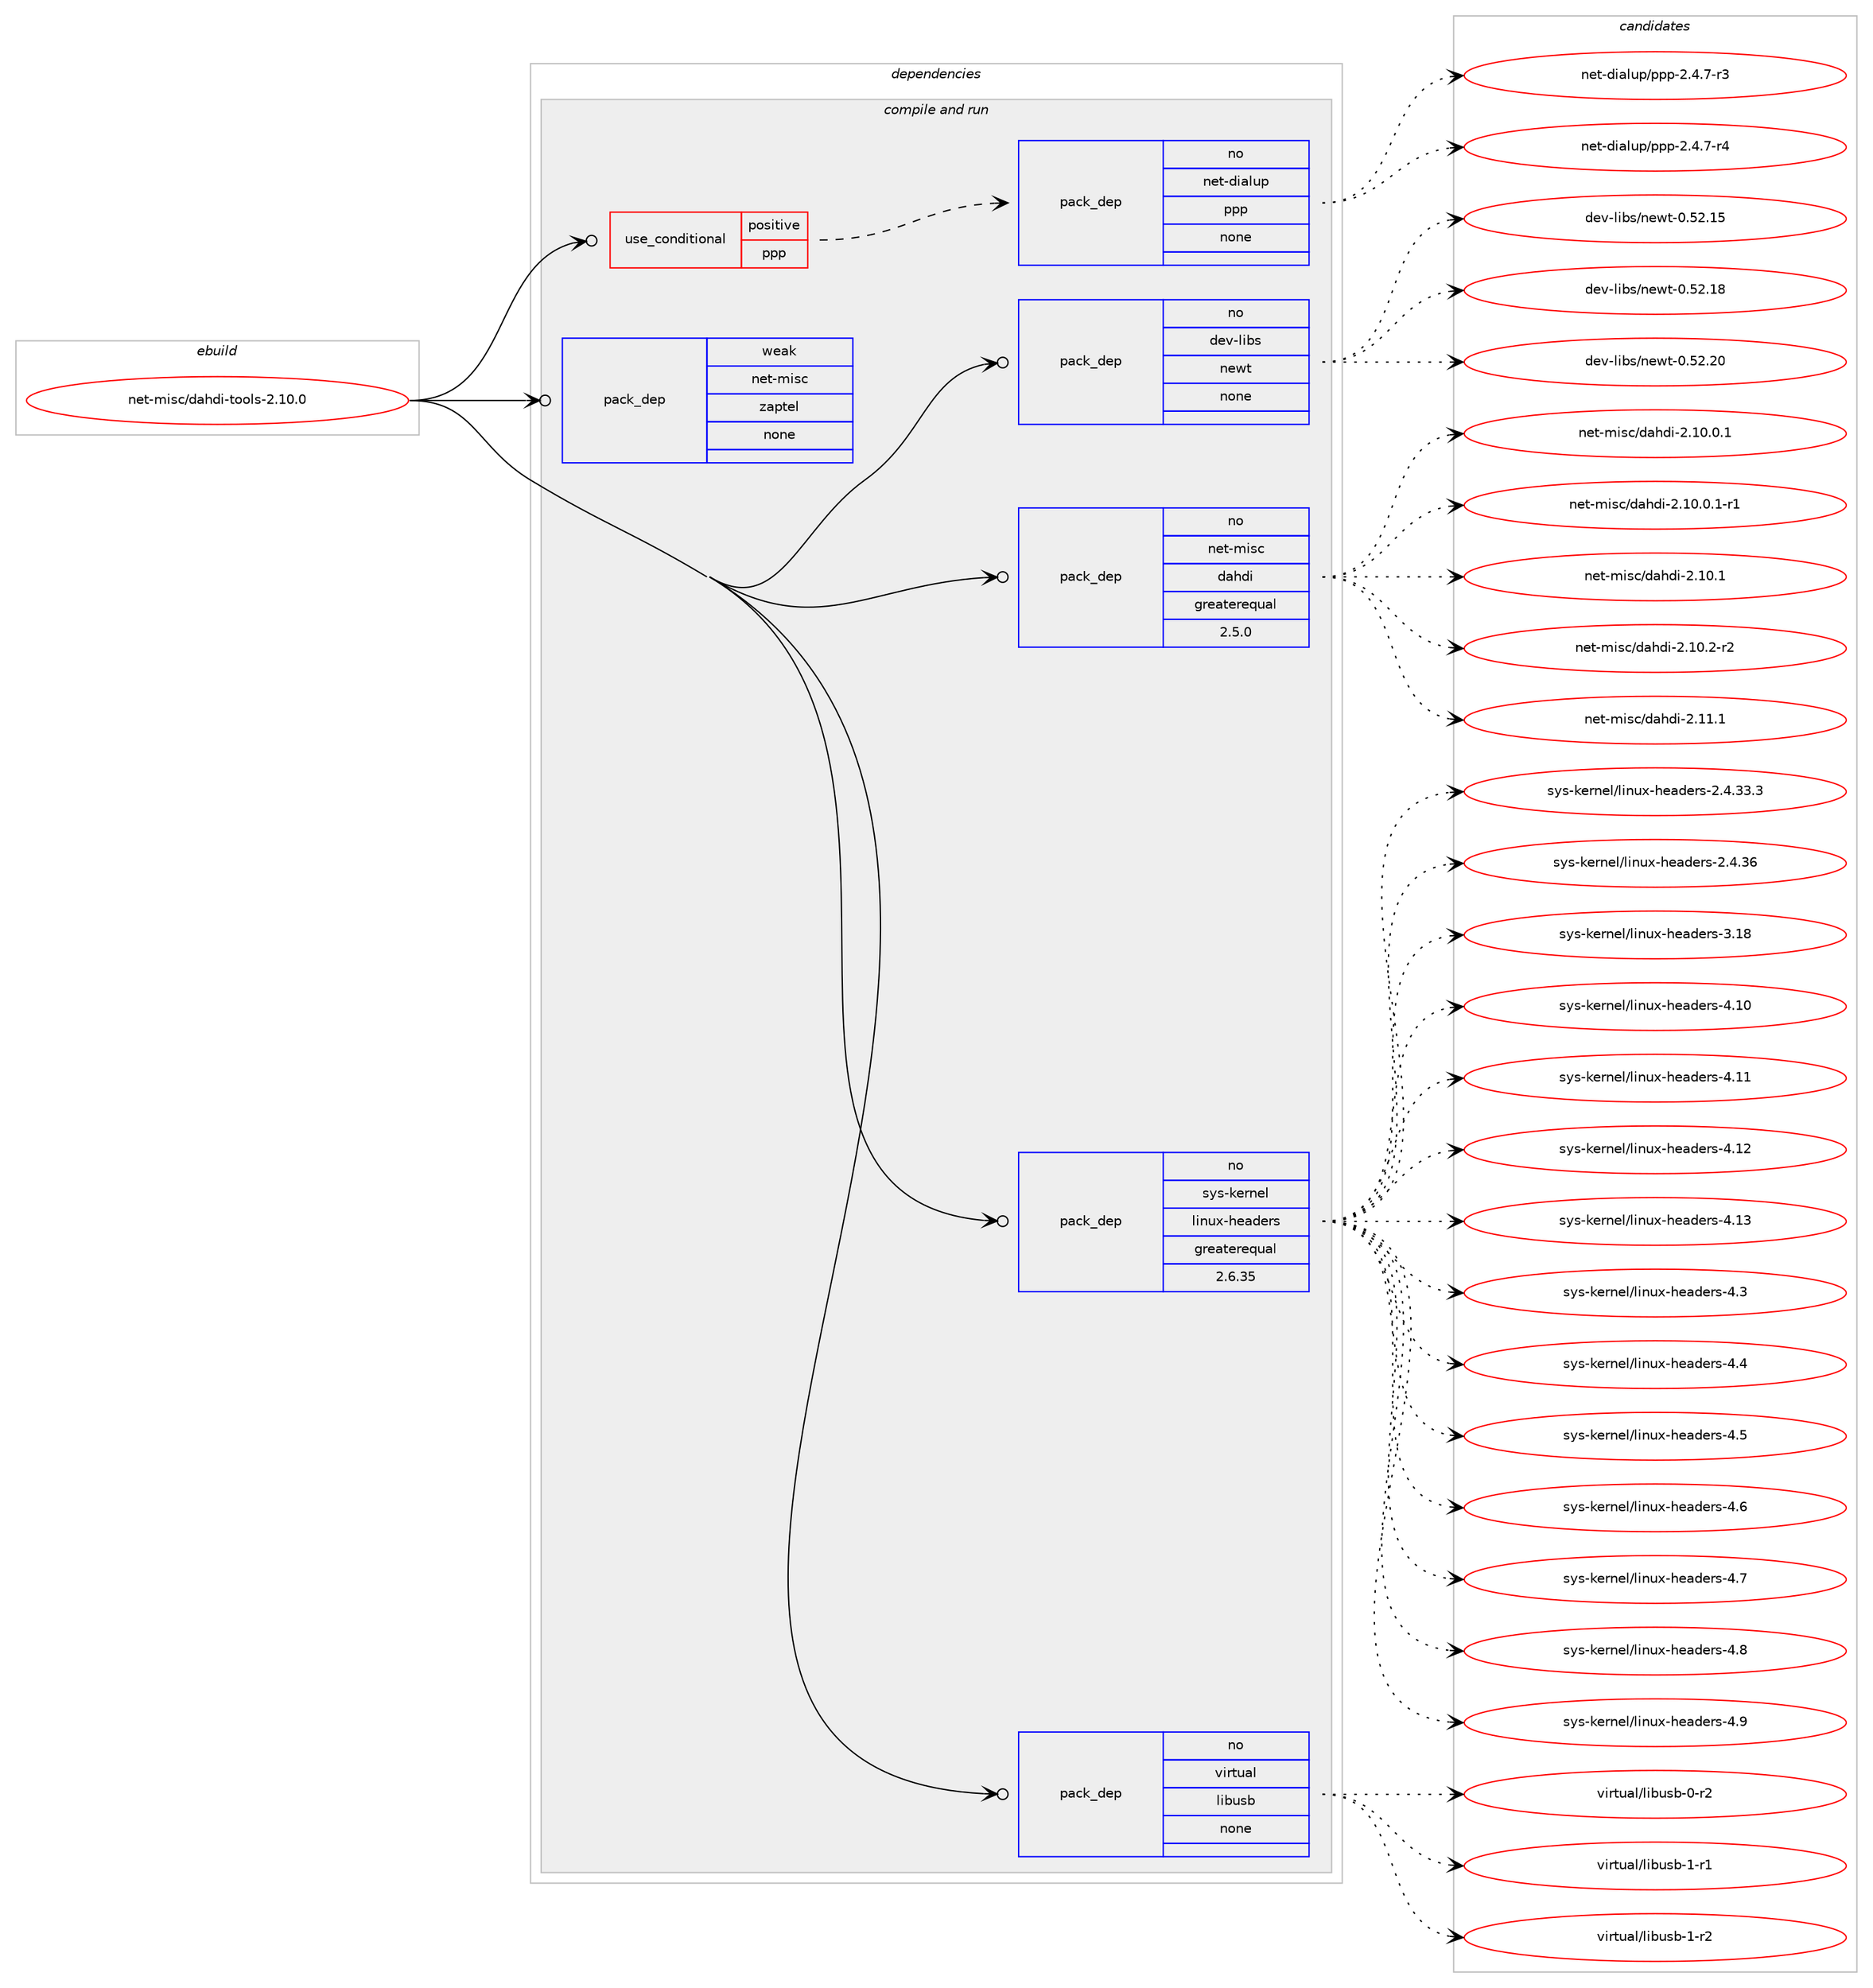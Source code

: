 digraph prolog {

# *************
# Graph options
# *************

newrank=true;
concentrate=true;
compound=true;
graph [rankdir=LR,fontname=Helvetica,fontsize=10,ranksep=1.5];#, ranksep=2.5, nodesep=0.2];
edge  [arrowhead=vee];
node  [fontname=Helvetica,fontsize=10];

# **********
# The ebuild
# **********

subgraph cluster_leftcol {
color=gray;
rank=same;
label=<<i>ebuild</i>>;
id [label="net-misc/dahdi-tools-2.10.0", color=red, width=4, href="../net-misc/dahdi-tools-2.10.0.svg"];
}

# ****************
# The dependencies
# ****************

subgraph cluster_midcol {
color=gray;
label=<<i>dependencies</i>>;
subgraph cluster_compile {
fillcolor="#eeeeee";
style=filled;
label=<<i>compile</i>>;
}
subgraph cluster_compileandrun {
fillcolor="#eeeeee";
style=filled;
label=<<i>compile and run</i>>;
subgraph cond105220 {
dependency424731 [label=<<TABLE BORDER="0" CELLBORDER="1" CELLSPACING="0" CELLPADDING="4"><TR><TD ROWSPAN="3" CELLPADDING="10">use_conditional</TD></TR><TR><TD>positive</TD></TR><TR><TD>ppp</TD></TR></TABLE>>, shape=none, color=red];
subgraph pack312326 {
dependency424732 [label=<<TABLE BORDER="0" CELLBORDER="1" CELLSPACING="0" CELLPADDING="4" WIDTH="220"><TR><TD ROWSPAN="6" CELLPADDING="30">pack_dep</TD></TR><TR><TD WIDTH="110">no</TD></TR><TR><TD>net-dialup</TD></TR><TR><TD>ppp</TD></TR><TR><TD>none</TD></TR><TR><TD></TD></TR></TABLE>>, shape=none, color=blue];
}
dependency424731:e -> dependency424732:w [weight=20,style="dashed",arrowhead="vee"];
}
id:e -> dependency424731:w [weight=20,style="solid",arrowhead="odotvee"];
subgraph pack312327 {
dependency424733 [label=<<TABLE BORDER="0" CELLBORDER="1" CELLSPACING="0" CELLPADDING="4" WIDTH="220"><TR><TD ROWSPAN="6" CELLPADDING="30">pack_dep</TD></TR><TR><TD WIDTH="110">no</TD></TR><TR><TD>dev-libs</TD></TR><TR><TD>newt</TD></TR><TR><TD>none</TD></TR><TR><TD></TD></TR></TABLE>>, shape=none, color=blue];
}
id:e -> dependency424733:w [weight=20,style="solid",arrowhead="odotvee"];
subgraph pack312328 {
dependency424734 [label=<<TABLE BORDER="0" CELLBORDER="1" CELLSPACING="0" CELLPADDING="4" WIDTH="220"><TR><TD ROWSPAN="6" CELLPADDING="30">pack_dep</TD></TR><TR><TD WIDTH="110">no</TD></TR><TR><TD>net-misc</TD></TR><TR><TD>dahdi</TD></TR><TR><TD>greaterequal</TD></TR><TR><TD>2.5.0</TD></TR></TABLE>>, shape=none, color=blue];
}
id:e -> dependency424734:w [weight=20,style="solid",arrowhead="odotvee"];
subgraph pack312329 {
dependency424735 [label=<<TABLE BORDER="0" CELLBORDER="1" CELLSPACING="0" CELLPADDING="4" WIDTH="220"><TR><TD ROWSPAN="6" CELLPADDING="30">pack_dep</TD></TR><TR><TD WIDTH="110">no</TD></TR><TR><TD>sys-kernel</TD></TR><TR><TD>linux-headers</TD></TR><TR><TD>greaterequal</TD></TR><TR><TD>2.6.35</TD></TR></TABLE>>, shape=none, color=blue];
}
id:e -> dependency424735:w [weight=20,style="solid",arrowhead="odotvee"];
subgraph pack312330 {
dependency424736 [label=<<TABLE BORDER="0" CELLBORDER="1" CELLSPACING="0" CELLPADDING="4" WIDTH="220"><TR><TD ROWSPAN="6" CELLPADDING="30">pack_dep</TD></TR><TR><TD WIDTH="110">no</TD></TR><TR><TD>virtual</TD></TR><TR><TD>libusb</TD></TR><TR><TD>none</TD></TR><TR><TD></TD></TR></TABLE>>, shape=none, color=blue];
}
id:e -> dependency424736:w [weight=20,style="solid",arrowhead="odotvee"];
subgraph pack312331 {
dependency424737 [label=<<TABLE BORDER="0" CELLBORDER="1" CELLSPACING="0" CELLPADDING="4" WIDTH="220"><TR><TD ROWSPAN="6" CELLPADDING="30">pack_dep</TD></TR><TR><TD WIDTH="110">weak</TD></TR><TR><TD>net-misc</TD></TR><TR><TD>zaptel</TD></TR><TR><TD>none</TD></TR><TR><TD></TD></TR></TABLE>>, shape=none, color=blue];
}
id:e -> dependency424737:w [weight=20,style="solid",arrowhead="odotvee"];
}
subgraph cluster_run {
fillcolor="#eeeeee";
style=filled;
label=<<i>run</i>>;
}
}

# **************
# The candidates
# **************

subgraph cluster_choices {
rank=same;
color=gray;
label=<<i>candidates</i>>;

subgraph choice312326 {
color=black;
nodesep=1;
choice1101011164510010597108117112471121121124550465246554511451 [label="net-dialup/ppp-2.4.7-r3", color=red, width=4,href="../net-dialup/ppp-2.4.7-r3.svg"];
choice1101011164510010597108117112471121121124550465246554511452 [label="net-dialup/ppp-2.4.7-r4", color=red, width=4,href="../net-dialup/ppp-2.4.7-r4.svg"];
dependency424732:e -> choice1101011164510010597108117112471121121124550465246554511451:w [style=dotted,weight="100"];
dependency424732:e -> choice1101011164510010597108117112471121121124550465246554511452:w [style=dotted,weight="100"];
}
subgraph choice312327 {
color=black;
nodesep=1;
choice1001011184510810598115471101011191164548465350464953 [label="dev-libs/newt-0.52.15", color=red, width=4,href="../dev-libs/newt-0.52.15.svg"];
choice1001011184510810598115471101011191164548465350464956 [label="dev-libs/newt-0.52.18", color=red, width=4,href="../dev-libs/newt-0.52.18.svg"];
choice1001011184510810598115471101011191164548465350465048 [label="dev-libs/newt-0.52.20", color=red, width=4,href="../dev-libs/newt-0.52.20.svg"];
dependency424733:e -> choice1001011184510810598115471101011191164548465350464953:w [style=dotted,weight="100"];
dependency424733:e -> choice1001011184510810598115471101011191164548465350464956:w [style=dotted,weight="100"];
dependency424733:e -> choice1001011184510810598115471101011191164548465350465048:w [style=dotted,weight="100"];
}
subgraph choice312328 {
color=black;
nodesep=1;
choice11010111645109105115994710097104100105455046494846484649 [label="net-misc/dahdi-2.10.0.1", color=red, width=4,href="../net-misc/dahdi-2.10.0.1.svg"];
choice110101116451091051159947100971041001054550464948464846494511449 [label="net-misc/dahdi-2.10.0.1-r1", color=red, width=4,href="../net-misc/dahdi-2.10.0.1-r1.svg"];
choice1101011164510910511599471009710410010545504649484649 [label="net-misc/dahdi-2.10.1", color=red, width=4,href="../net-misc/dahdi-2.10.1.svg"];
choice11010111645109105115994710097104100105455046494846504511450 [label="net-misc/dahdi-2.10.2-r2", color=red, width=4,href="../net-misc/dahdi-2.10.2-r2.svg"];
choice1101011164510910511599471009710410010545504649494649 [label="net-misc/dahdi-2.11.1", color=red, width=4,href="../net-misc/dahdi-2.11.1.svg"];
dependency424734:e -> choice11010111645109105115994710097104100105455046494846484649:w [style=dotted,weight="100"];
dependency424734:e -> choice110101116451091051159947100971041001054550464948464846494511449:w [style=dotted,weight="100"];
dependency424734:e -> choice1101011164510910511599471009710410010545504649484649:w [style=dotted,weight="100"];
dependency424734:e -> choice11010111645109105115994710097104100105455046494846504511450:w [style=dotted,weight="100"];
dependency424734:e -> choice1101011164510910511599471009710410010545504649494649:w [style=dotted,weight="100"];
}
subgraph choice312329 {
color=black;
nodesep=1;
choice11512111545107101114110101108471081051101171204510410197100101114115455046524651514651 [label="sys-kernel/linux-headers-2.4.33.3", color=red, width=4,href="../sys-kernel/linux-headers-2.4.33.3.svg"];
choice1151211154510710111411010110847108105110117120451041019710010111411545504652465154 [label="sys-kernel/linux-headers-2.4.36", color=red, width=4,href="../sys-kernel/linux-headers-2.4.36.svg"];
choice115121115451071011141101011084710810511011712045104101971001011141154551464956 [label="sys-kernel/linux-headers-3.18", color=red, width=4,href="../sys-kernel/linux-headers-3.18.svg"];
choice115121115451071011141101011084710810511011712045104101971001011141154552464948 [label="sys-kernel/linux-headers-4.10", color=red, width=4,href="../sys-kernel/linux-headers-4.10.svg"];
choice115121115451071011141101011084710810511011712045104101971001011141154552464949 [label="sys-kernel/linux-headers-4.11", color=red, width=4,href="../sys-kernel/linux-headers-4.11.svg"];
choice115121115451071011141101011084710810511011712045104101971001011141154552464950 [label="sys-kernel/linux-headers-4.12", color=red, width=4,href="../sys-kernel/linux-headers-4.12.svg"];
choice115121115451071011141101011084710810511011712045104101971001011141154552464951 [label="sys-kernel/linux-headers-4.13", color=red, width=4,href="../sys-kernel/linux-headers-4.13.svg"];
choice1151211154510710111411010110847108105110117120451041019710010111411545524651 [label="sys-kernel/linux-headers-4.3", color=red, width=4,href="../sys-kernel/linux-headers-4.3.svg"];
choice1151211154510710111411010110847108105110117120451041019710010111411545524652 [label="sys-kernel/linux-headers-4.4", color=red, width=4,href="../sys-kernel/linux-headers-4.4.svg"];
choice1151211154510710111411010110847108105110117120451041019710010111411545524653 [label="sys-kernel/linux-headers-4.5", color=red, width=4,href="../sys-kernel/linux-headers-4.5.svg"];
choice1151211154510710111411010110847108105110117120451041019710010111411545524654 [label="sys-kernel/linux-headers-4.6", color=red, width=4,href="../sys-kernel/linux-headers-4.6.svg"];
choice1151211154510710111411010110847108105110117120451041019710010111411545524655 [label="sys-kernel/linux-headers-4.7", color=red, width=4,href="../sys-kernel/linux-headers-4.7.svg"];
choice1151211154510710111411010110847108105110117120451041019710010111411545524656 [label="sys-kernel/linux-headers-4.8", color=red, width=4,href="../sys-kernel/linux-headers-4.8.svg"];
choice1151211154510710111411010110847108105110117120451041019710010111411545524657 [label="sys-kernel/linux-headers-4.9", color=red, width=4,href="../sys-kernel/linux-headers-4.9.svg"];
dependency424735:e -> choice11512111545107101114110101108471081051101171204510410197100101114115455046524651514651:w [style=dotted,weight="100"];
dependency424735:e -> choice1151211154510710111411010110847108105110117120451041019710010111411545504652465154:w [style=dotted,weight="100"];
dependency424735:e -> choice115121115451071011141101011084710810511011712045104101971001011141154551464956:w [style=dotted,weight="100"];
dependency424735:e -> choice115121115451071011141101011084710810511011712045104101971001011141154552464948:w [style=dotted,weight="100"];
dependency424735:e -> choice115121115451071011141101011084710810511011712045104101971001011141154552464949:w [style=dotted,weight="100"];
dependency424735:e -> choice115121115451071011141101011084710810511011712045104101971001011141154552464950:w [style=dotted,weight="100"];
dependency424735:e -> choice115121115451071011141101011084710810511011712045104101971001011141154552464951:w [style=dotted,weight="100"];
dependency424735:e -> choice1151211154510710111411010110847108105110117120451041019710010111411545524651:w [style=dotted,weight="100"];
dependency424735:e -> choice1151211154510710111411010110847108105110117120451041019710010111411545524652:w [style=dotted,weight="100"];
dependency424735:e -> choice1151211154510710111411010110847108105110117120451041019710010111411545524653:w [style=dotted,weight="100"];
dependency424735:e -> choice1151211154510710111411010110847108105110117120451041019710010111411545524654:w [style=dotted,weight="100"];
dependency424735:e -> choice1151211154510710111411010110847108105110117120451041019710010111411545524655:w [style=dotted,weight="100"];
dependency424735:e -> choice1151211154510710111411010110847108105110117120451041019710010111411545524656:w [style=dotted,weight="100"];
dependency424735:e -> choice1151211154510710111411010110847108105110117120451041019710010111411545524657:w [style=dotted,weight="100"];
}
subgraph choice312330 {
color=black;
nodesep=1;
choice1181051141161179710847108105981171159845484511450 [label="virtual/libusb-0-r2", color=red, width=4,href="../virtual/libusb-0-r2.svg"];
choice1181051141161179710847108105981171159845494511449 [label="virtual/libusb-1-r1", color=red, width=4,href="../virtual/libusb-1-r1.svg"];
choice1181051141161179710847108105981171159845494511450 [label="virtual/libusb-1-r2", color=red, width=4,href="../virtual/libusb-1-r2.svg"];
dependency424736:e -> choice1181051141161179710847108105981171159845484511450:w [style=dotted,weight="100"];
dependency424736:e -> choice1181051141161179710847108105981171159845494511449:w [style=dotted,weight="100"];
dependency424736:e -> choice1181051141161179710847108105981171159845494511450:w [style=dotted,weight="100"];
}
subgraph choice312331 {
color=black;
nodesep=1;
}
}

}
